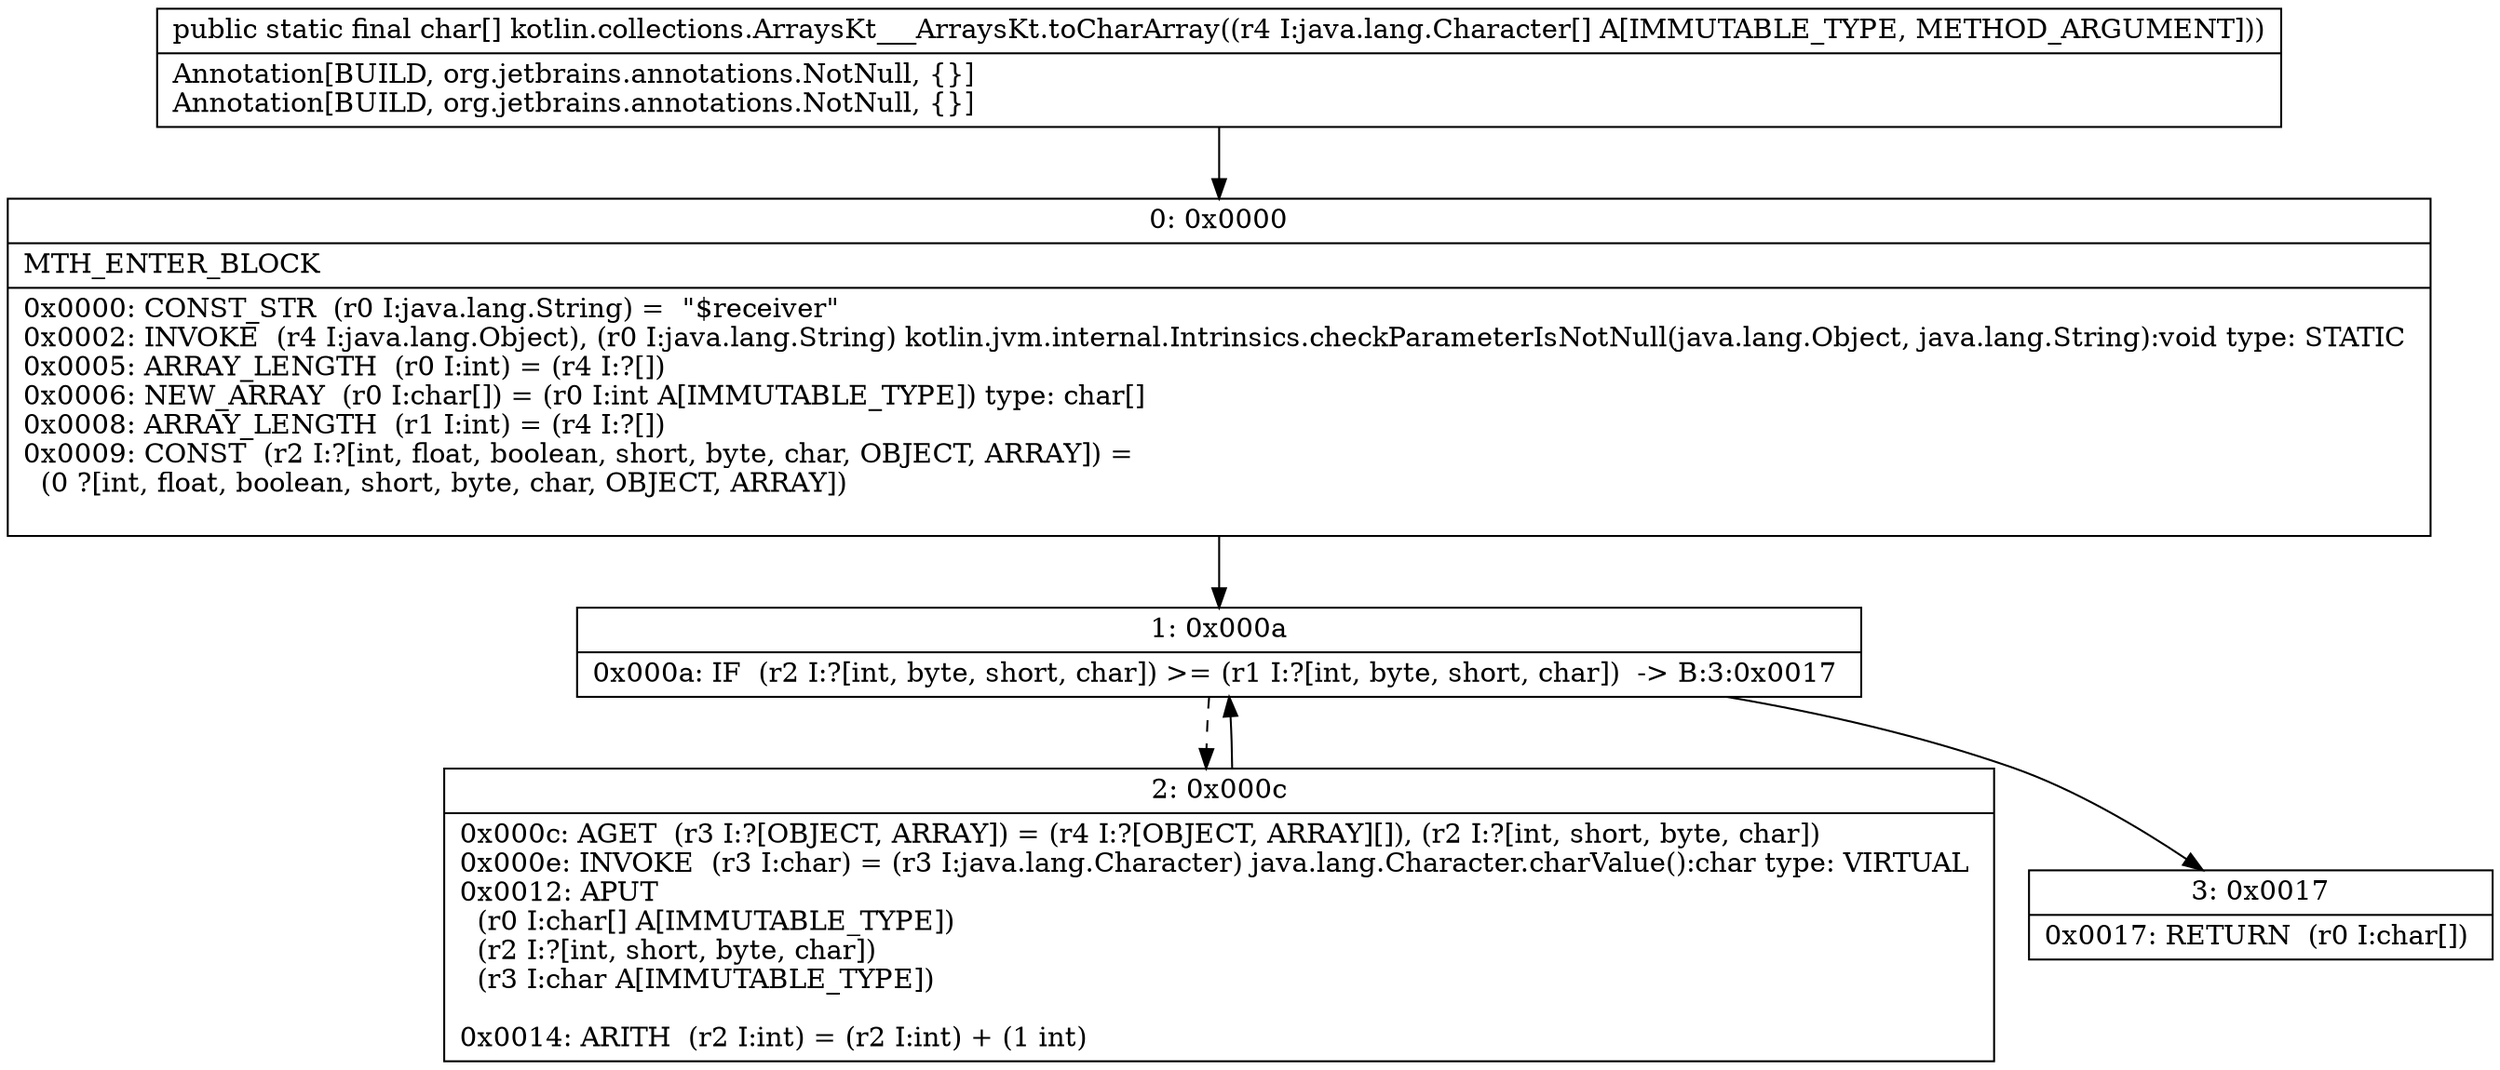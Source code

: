 digraph "CFG forkotlin.collections.ArraysKt___ArraysKt.toCharArray([Ljava\/lang\/Character;)[C" {
Node_0 [shape=record,label="{0\:\ 0x0000|MTH_ENTER_BLOCK\l|0x0000: CONST_STR  (r0 I:java.lang.String) =  \"$receiver\" \l0x0002: INVOKE  (r4 I:java.lang.Object), (r0 I:java.lang.String) kotlin.jvm.internal.Intrinsics.checkParameterIsNotNull(java.lang.Object, java.lang.String):void type: STATIC \l0x0005: ARRAY_LENGTH  (r0 I:int) = (r4 I:?[]) \l0x0006: NEW_ARRAY  (r0 I:char[]) = (r0 I:int A[IMMUTABLE_TYPE]) type: char[] \l0x0008: ARRAY_LENGTH  (r1 I:int) = (r4 I:?[]) \l0x0009: CONST  (r2 I:?[int, float, boolean, short, byte, char, OBJECT, ARRAY]) = \l  (0 ?[int, float, boolean, short, byte, char, OBJECT, ARRAY])\l \l}"];
Node_1 [shape=record,label="{1\:\ 0x000a|0x000a: IF  (r2 I:?[int, byte, short, char]) \>= (r1 I:?[int, byte, short, char])  \-\> B:3:0x0017 \l}"];
Node_2 [shape=record,label="{2\:\ 0x000c|0x000c: AGET  (r3 I:?[OBJECT, ARRAY]) = (r4 I:?[OBJECT, ARRAY][]), (r2 I:?[int, short, byte, char]) \l0x000e: INVOKE  (r3 I:char) = (r3 I:java.lang.Character) java.lang.Character.charValue():char type: VIRTUAL \l0x0012: APUT  \l  (r0 I:char[] A[IMMUTABLE_TYPE])\l  (r2 I:?[int, short, byte, char])\l  (r3 I:char A[IMMUTABLE_TYPE])\l \l0x0014: ARITH  (r2 I:int) = (r2 I:int) + (1 int) \l}"];
Node_3 [shape=record,label="{3\:\ 0x0017|0x0017: RETURN  (r0 I:char[]) \l}"];
MethodNode[shape=record,label="{public static final char[] kotlin.collections.ArraysKt___ArraysKt.toCharArray((r4 I:java.lang.Character[] A[IMMUTABLE_TYPE, METHOD_ARGUMENT]))  | Annotation[BUILD, org.jetbrains.annotations.NotNull, \{\}]\lAnnotation[BUILD, org.jetbrains.annotations.NotNull, \{\}]\l}"];
MethodNode -> Node_0;
Node_0 -> Node_1;
Node_1 -> Node_2[style=dashed];
Node_1 -> Node_3;
Node_2 -> Node_1;
}

